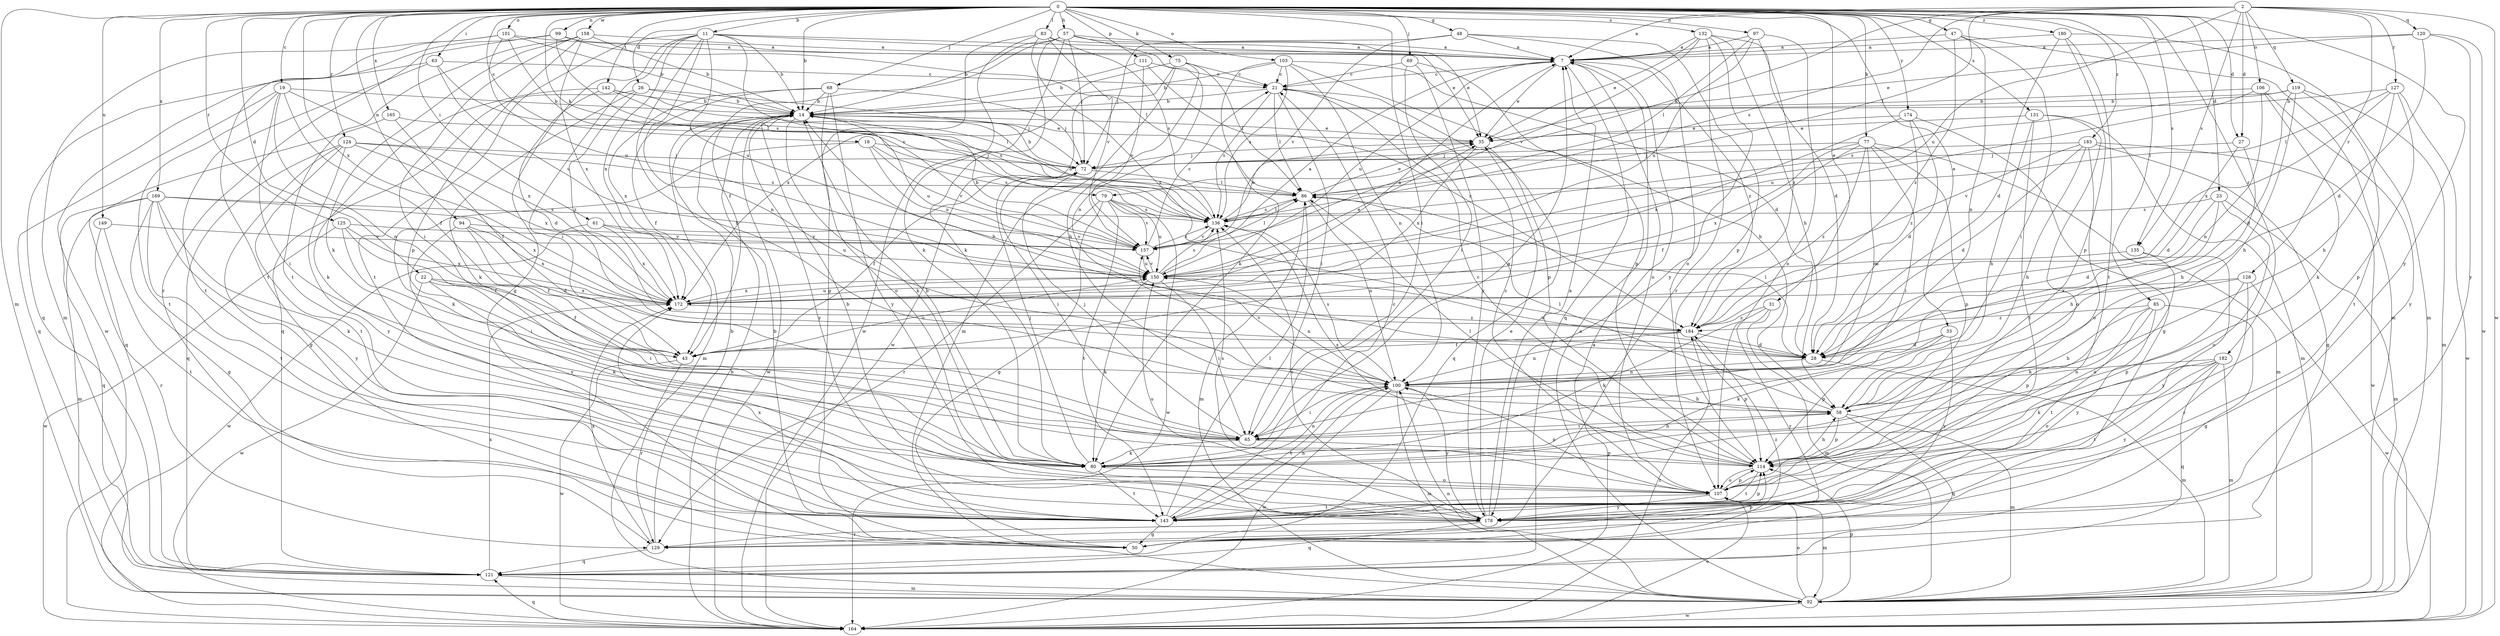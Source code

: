 strict digraph  {
0;
2;
7;
11;
14;
18;
19;
21;
22;
23;
26;
27;
28;
31;
33;
35;
43;
47;
48;
50;
57;
58;
61;
63;
65;
68;
69;
72;
75;
77;
79;
80;
83;
85;
86;
92;
94;
97;
99;
100;
101;
103;
106;
107;
111;
114;
119;
120;
121;
124;
125;
127;
128;
129;
131;
132;
135;
136;
142;
143;
149;
150;
157;
158;
164;
165;
169;
172;
174;
178;
180;
182;
183;
184;
0 -> 11  [label=b];
0 -> 14  [label=b];
0 -> 18  [label=c];
0 -> 19  [label=c];
0 -> 22  [label=d];
0 -> 23  [label=d];
0 -> 26  [label=d];
0 -> 27  [label=d];
0 -> 31  [label=e];
0 -> 33  [label=e];
0 -> 47  [label=g];
0 -> 48  [label=g];
0 -> 57  [label=h];
0 -> 61  [label=i];
0 -> 63  [label=i];
0 -> 65  [label=i];
0 -> 68  [label=j];
0 -> 69  [label=j];
0 -> 75  [label=k];
0 -> 77  [label=k];
0 -> 79  [label=k];
0 -> 83  [label=l];
0 -> 85  [label=l];
0 -> 92  [label=m];
0 -> 94  [label=n];
0 -> 97  [label=n];
0 -> 99  [label=n];
0 -> 101  [label=o];
0 -> 103  [label=o];
0 -> 111  [label=p];
0 -> 124  [label=r];
0 -> 125  [label=r];
0 -> 131  [label=s];
0 -> 132  [label=s];
0 -> 135  [label=s];
0 -> 142  [label=t];
0 -> 149  [label=u];
0 -> 158  [label=w];
0 -> 165  [label=x];
0 -> 169  [label=x];
0 -> 172  [label=x];
0 -> 174  [label=y];
0 -> 178  [label=y];
0 -> 180  [label=z];
0 -> 182  [label=z];
0 -> 183  [label=z];
2 -> 7  [label=a];
2 -> 27  [label=d];
2 -> 79  [label=k];
2 -> 86  [label=l];
2 -> 106  [label=o];
2 -> 119  [label=q];
2 -> 120  [label=q];
2 -> 127  [label=r];
2 -> 128  [label=r];
2 -> 135  [label=s];
2 -> 136  [label=s];
2 -> 150  [label=u];
2 -> 164  [label=w];
7 -> 21  [label=c];
7 -> 35  [label=e];
7 -> 107  [label=o];
7 -> 121  [label=q];
7 -> 150  [label=u];
7 -> 184  [label=z];
11 -> 7  [label=a];
11 -> 14  [label=b];
11 -> 35  [label=e];
11 -> 50  [label=g];
11 -> 58  [label=h];
11 -> 65  [label=i];
11 -> 100  [label=n];
11 -> 143  [label=t];
11 -> 150  [label=u];
11 -> 157  [label=v];
11 -> 172  [label=x];
14 -> 35  [label=e];
14 -> 80  [label=k];
14 -> 92  [label=m];
14 -> 150  [label=u];
14 -> 164  [label=w];
14 -> 178  [label=y];
18 -> 72  [label=j];
18 -> 80  [label=k];
18 -> 136  [label=s];
18 -> 150  [label=u];
18 -> 157  [label=v];
19 -> 14  [label=b];
19 -> 43  [label=f];
19 -> 65  [label=i];
19 -> 100  [label=n];
19 -> 121  [label=q];
19 -> 143  [label=t];
19 -> 172  [label=x];
21 -> 14  [label=b];
21 -> 65  [label=i];
21 -> 86  [label=l];
21 -> 114  [label=p];
21 -> 136  [label=s];
22 -> 43  [label=f];
22 -> 65  [label=i];
22 -> 80  [label=k];
22 -> 164  [label=w];
22 -> 172  [label=x];
23 -> 28  [label=d];
23 -> 58  [label=h];
23 -> 92  [label=m];
23 -> 107  [label=o];
23 -> 136  [label=s];
26 -> 14  [label=b];
26 -> 72  [label=j];
26 -> 80  [label=k];
26 -> 121  [label=q];
26 -> 184  [label=z];
27 -> 28  [label=d];
27 -> 58  [label=h];
27 -> 72  [label=j];
28 -> 14  [label=b];
28 -> 86  [label=l];
28 -> 92  [label=m];
28 -> 100  [label=n];
28 -> 150  [label=u];
31 -> 80  [label=k];
31 -> 92  [label=m];
31 -> 129  [label=r];
31 -> 184  [label=z];
33 -> 28  [label=d];
33 -> 80  [label=k];
33 -> 114  [label=p];
33 -> 178  [label=y];
35 -> 72  [label=j];
35 -> 121  [label=q];
35 -> 172  [label=x];
43 -> 129  [label=r];
43 -> 150  [label=u];
43 -> 164  [label=w];
47 -> 7  [label=a];
47 -> 65  [label=i];
47 -> 92  [label=m];
47 -> 100  [label=n];
47 -> 184  [label=z];
48 -> 7  [label=a];
48 -> 72  [label=j];
48 -> 107  [label=o];
48 -> 114  [label=p];
48 -> 157  [label=v];
50 -> 14  [label=b];
50 -> 114  [label=p];
50 -> 184  [label=z];
57 -> 7  [label=a];
57 -> 14  [label=b];
57 -> 35  [label=e];
57 -> 43  [label=f];
57 -> 72  [label=j];
57 -> 80  [label=k];
57 -> 100  [label=n];
57 -> 164  [label=w];
58 -> 65  [label=i];
58 -> 86  [label=l];
58 -> 92  [label=m];
58 -> 114  [label=p];
58 -> 121  [label=q];
61 -> 150  [label=u];
61 -> 157  [label=v];
61 -> 164  [label=w];
61 -> 172  [label=x];
63 -> 21  [label=c];
63 -> 86  [label=l];
63 -> 121  [label=q];
63 -> 143  [label=t];
63 -> 150  [label=u];
65 -> 58  [label=h];
65 -> 72  [label=j];
65 -> 80  [label=k];
65 -> 114  [label=p];
68 -> 14  [label=b];
68 -> 43  [label=f];
68 -> 72  [label=j];
68 -> 107  [label=o];
68 -> 172  [label=x];
68 -> 178  [label=y];
69 -> 21  [label=c];
69 -> 65  [label=i];
69 -> 114  [label=p];
69 -> 178  [label=y];
72 -> 14  [label=b];
72 -> 43  [label=f];
72 -> 65  [label=i];
72 -> 86  [label=l];
75 -> 21  [label=c];
75 -> 58  [label=h];
75 -> 86  [label=l];
75 -> 92  [label=m];
75 -> 164  [label=w];
75 -> 172  [label=x];
77 -> 43  [label=f];
77 -> 65  [label=i];
77 -> 72  [label=j];
77 -> 92  [label=m];
77 -> 100  [label=n];
77 -> 114  [label=p];
77 -> 172  [label=x];
77 -> 184  [label=z];
79 -> 50  [label=g];
79 -> 129  [label=r];
79 -> 136  [label=s];
79 -> 143  [label=t];
79 -> 150  [label=u];
79 -> 157  [label=v];
79 -> 164  [label=w];
80 -> 7  [label=a];
80 -> 14  [label=b];
80 -> 72  [label=j];
80 -> 100  [label=n];
80 -> 107  [label=o];
80 -> 143  [label=t];
83 -> 7  [label=a];
83 -> 50  [label=g];
83 -> 80  [label=k];
83 -> 136  [label=s];
83 -> 157  [label=v];
83 -> 184  [label=z];
85 -> 50  [label=g];
85 -> 58  [label=h];
85 -> 114  [label=p];
85 -> 143  [label=t];
85 -> 178  [label=y];
85 -> 184  [label=z];
86 -> 35  [label=e];
86 -> 92  [label=m];
86 -> 100  [label=n];
86 -> 136  [label=s];
92 -> 7  [label=a];
92 -> 100  [label=n];
92 -> 107  [label=o];
92 -> 114  [label=p];
92 -> 164  [label=w];
94 -> 28  [label=d];
94 -> 43  [label=f];
94 -> 157  [label=v];
94 -> 172  [label=x];
94 -> 178  [label=y];
97 -> 7  [label=a];
97 -> 86  [label=l];
97 -> 107  [label=o];
97 -> 150  [label=u];
97 -> 184  [label=z];
99 -> 7  [label=a];
99 -> 86  [label=l];
99 -> 129  [label=r];
99 -> 136  [label=s];
99 -> 164  [label=w];
100 -> 58  [label=h];
100 -> 65  [label=i];
100 -> 92  [label=m];
100 -> 136  [label=s];
100 -> 143  [label=t];
100 -> 157  [label=v];
100 -> 164  [label=w];
100 -> 178  [label=y];
101 -> 7  [label=a];
101 -> 14  [label=b];
101 -> 92  [label=m];
101 -> 136  [label=s];
101 -> 143  [label=t];
101 -> 150  [label=u];
103 -> 14  [label=b];
103 -> 21  [label=c];
103 -> 28  [label=d];
103 -> 58  [label=h];
103 -> 80  [label=k];
103 -> 100  [label=n];
103 -> 136  [label=s];
106 -> 14  [label=b];
106 -> 80  [label=k];
106 -> 100  [label=n];
106 -> 150  [label=u];
106 -> 178  [label=y];
107 -> 14  [label=b];
107 -> 21  [label=c];
107 -> 92  [label=m];
107 -> 100  [label=n];
107 -> 114  [label=p];
107 -> 136  [label=s];
107 -> 143  [label=t];
107 -> 178  [label=y];
111 -> 14  [label=b];
111 -> 21  [label=c];
111 -> 157  [label=v];
111 -> 184  [label=z];
114 -> 21  [label=c];
114 -> 58  [label=h];
114 -> 86  [label=l];
114 -> 107  [label=o];
114 -> 136  [label=s];
114 -> 143  [label=t];
119 -> 14  [label=b];
119 -> 28  [label=d];
119 -> 58  [label=h];
119 -> 92  [label=m];
119 -> 136  [label=s];
119 -> 143  [label=t];
120 -> 7  [label=a];
120 -> 28  [label=d];
120 -> 35  [label=e];
120 -> 164  [label=w];
120 -> 178  [label=y];
121 -> 92  [label=m];
121 -> 172  [label=x];
124 -> 50  [label=g];
124 -> 72  [label=j];
124 -> 121  [label=q];
124 -> 136  [label=s];
124 -> 143  [label=t];
124 -> 172  [label=x];
124 -> 178  [label=y];
125 -> 43  [label=f];
125 -> 65  [label=i];
125 -> 157  [label=v];
125 -> 164  [label=w];
125 -> 172  [label=x];
127 -> 14  [label=b];
127 -> 58  [label=h];
127 -> 86  [label=l];
127 -> 114  [label=p];
127 -> 164  [label=w];
127 -> 172  [label=x];
128 -> 80  [label=k];
128 -> 114  [label=p];
128 -> 129  [label=r];
128 -> 164  [label=w];
128 -> 172  [label=x];
129 -> 14  [label=b];
129 -> 121  [label=q];
129 -> 172  [label=x];
131 -> 35  [label=e];
131 -> 58  [label=h];
131 -> 92  [label=m];
131 -> 107  [label=o];
131 -> 143  [label=t];
132 -> 7  [label=a];
132 -> 28  [label=d];
132 -> 35  [label=e];
132 -> 58  [label=h];
132 -> 129  [label=r];
132 -> 157  [label=v];
132 -> 178  [label=y];
135 -> 107  [label=o];
135 -> 150  [label=u];
135 -> 178  [label=y];
136 -> 14  [label=b];
136 -> 35  [label=e];
136 -> 86  [label=l];
136 -> 157  [label=v];
142 -> 14  [label=b];
142 -> 28  [label=d];
142 -> 80  [label=k];
142 -> 86  [label=l];
142 -> 136  [label=s];
143 -> 21  [label=c];
143 -> 50  [label=g];
143 -> 86  [label=l];
143 -> 100  [label=n];
143 -> 114  [label=p];
143 -> 172  [label=x];
149 -> 129  [label=r];
149 -> 143  [label=t];
149 -> 157  [label=v];
150 -> 7  [label=a];
150 -> 35  [label=e];
150 -> 65  [label=i];
150 -> 80  [label=k];
150 -> 100  [label=n];
150 -> 136  [label=s];
150 -> 157  [label=v];
150 -> 172  [label=x];
157 -> 14  [label=b];
157 -> 21  [label=c];
157 -> 86  [label=l];
157 -> 136  [label=s];
157 -> 150  [label=u];
158 -> 7  [label=a];
158 -> 14  [label=b];
158 -> 65  [label=i];
158 -> 80  [label=k];
158 -> 114  [label=p];
158 -> 143  [label=t];
158 -> 172  [label=x];
164 -> 7  [label=a];
164 -> 14  [label=b];
164 -> 107  [label=o];
164 -> 121  [label=q];
164 -> 184  [label=z];
165 -> 35  [label=e];
165 -> 43  [label=f];
165 -> 121  [label=q];
169 -> 50  [label=g];
169 -> 80  [label=k];
169 -> 92  [label=m];
169 -> 121  [label=q];
169 -> 136  [label=s];
169 -> 143  [label=t];
169 -> 172  [label=x];
169 -> 178  [label=y];
172 -> 7  [label=a];
172 -> 150  [label=u];
172 -> 184  [label=z];
174 -> 28  [label=d];
174 -> 35  [label=e];
174 -> 50  [label=g];
174 -> 172  [label=x];
174 -> 184  [label=z];
178 -> 7  [label=a];
178 -> 35  [label=e];
178 -> 121  [label=q];
178 -> 129  [label=r];
178 -> 136  [label=s];
178 -> 150  [label=u];
180 -> 7  [label=a];
180 -> 28  [label=d];
180 -> 92  [label=m];
180 -> 114  [label=p];
180 -> 143  [label=t];
182 -> 80  [label=k];
182 -> 92  [label=m];
182 -> 100  [label=n];
182 -> 107  [label=o];
182 -> 121  [label=q];
182 -> 143  [label=t];
182 -> 178  [label=y];
183 -> 28  [label=d];
183 -> 50  [label=g];
183 -> 58  [label=h];
183 -> 72  [label=j];
183 -> 107  [label=o];
183 -> 157  [label=v];
183 -> 164  [label=w];
184 -> 28  [label=d];
184 -> 43  [label=f];
184 -> 100  [label=n];
184 -> 114  [label=p];
}
